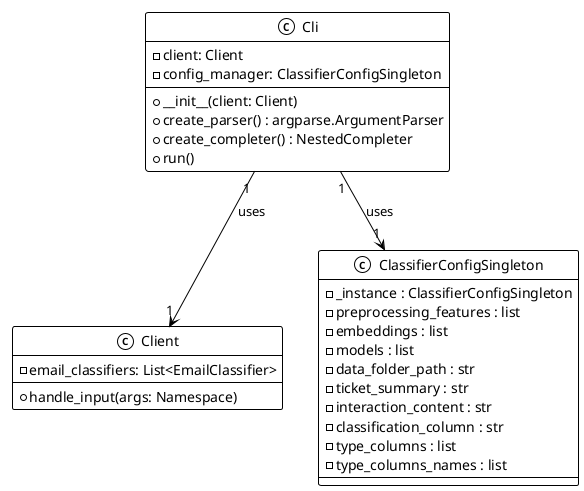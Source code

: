 @startuml
!theme mono

class Cli {
    - client: Client
    - config_manager: ClassifierConfigSingleton
    + __init__(client: Client)
    + create_parser() : argparse.ArgumentParser
    + create_completer() : NestedCompleter
    + run()
}

class Client {
    - email_classifiers: List<EmailClassifier>
    + handle_input(args: Namespace)
}

class ClassifierConfigSingleton {
    - _instance : ClassifierConfigSingleton
    - preprocessing_features : list
    - embeddings : list
    - models : list
    - data_folder_path : str
    - ticket_summary : str
    - interaction_content : str
    - classification_column : str
    - type_columns : list
    - type_columns_names : list
}
Cli "1" --> "1" Client : uses
Cli "1" --> "1" ClassifierConfigSingleton : uses

@enduml
